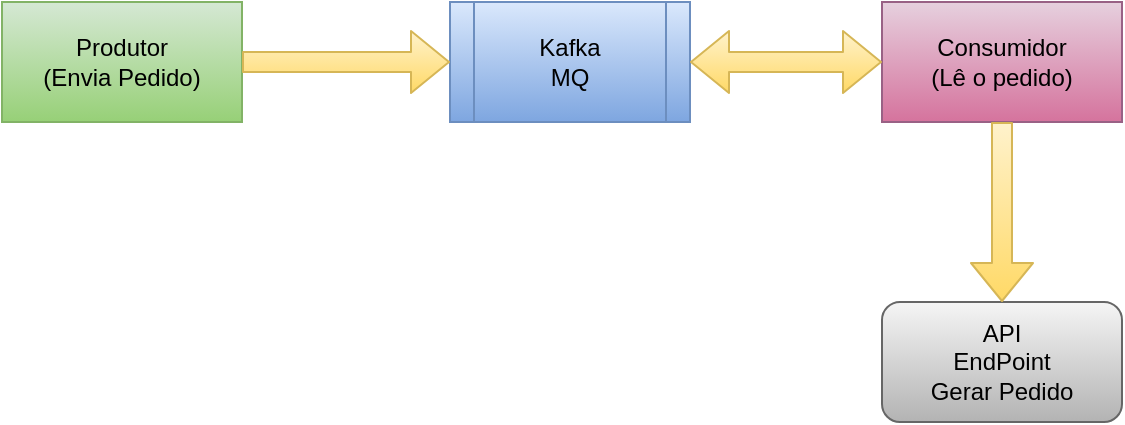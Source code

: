 <mxfile version="13.6.6" type="device"><diagram id="mPxLINbiv6Q-U8gcfgkz" name="Page-1"><mxGraphModel dx="868" dy="492" grid="1" gridSize="10" guides="1" tooltips="1" connect="1" arrows="1" fold="1" page="1" pageScale="1" pageWidth="827" pageHeight="1169" math="0" shadow="0"><root><mxCell id="0"/><mxCell id="1" parent="0"/><mxCell id="jYugvJzfKT2eT2l0-WbQ-1" value="Kafka&lt;br&gt;MQ" style="shape=process;whiteSpace=wrap;html=1;backgroundOutline=1;gradientColor=#7ea6e0;fillColor=#dae8fc;strokeColor=#6c8ebf;" vertex="1" parent="1"><mxGeometry x="354" y="40" width="120" height="60" as="geometry"/></mxCell><mxCell id="jYugvJzfKT2eT2l0-WbQ-2" value="Produtor&lt;br&gt;(Envia Pedido)" style="rounded=0;whiteSpace=wrap;html=1;gradientColor=#97d077;fillColor=#d5e8d4;strokeColor=#82b366;" vertex="1" parent="1"><mxGeometry x="130" y="40" width="120" height="60" as="geometry"/></mxCell><mxCell id="jYugvJzfKT2eT2l0-WbQ-3" value="" style="shape=flexArrow;endArrow=classic;html=1;exitX=1;exitY=0.5;exitDx=0;exitDy=0;entryX=0;entryY=0.5;entryDx=0;entryDy=0;gradientColor=#ffd966;fillColor=#fff2cc;strokeColor=#d6b656;" edge="1" parent="1" source="jYugvJzfKT2eT2l0-WbQ-2" target="jYugvJzfKT2eT2l0-WbQ-1"><mxGeometry width="50" height="50" relative="1" as="geometry"><mxPoint x="390" y="270" as="sourcePoint"/><mxPoint x="440" y="220" as="targetPoint"/></mxGeometry></mxCell><mxCell id="jYugvJzfKT2eT2l0-WbQ-4" value="Consumidor&lt;br&gt;(Lê o pedido)" style="rounded=0;whiteSpace=wrap;html=1;gradientColor=#d5739d;fillColor=#e6d0de;strokeColor=#996185;" vertex="1" parent="1"><mxGeometry x="570" y="40" width="120" height="60" as="geometry"/></mxCell><mxCell id="jYugvJzfKT2eT2l0-WbQ-5" value="" style="shape=flexArrow;endArrow=classic;startArrow=classic;html=1;exitX=1;exitY=0.5;exitDx=0;exitDy=0;entryX=0;entryY=0.5;entryDx=0;entryDy=0;gradientColor=#ffd966;fillColor=#fff2cc;strokeColor=#d6b656;" edge="1" parent="1" source="jYugvJzfKT2eT2l0-WbQ-1" target="jYugvJzfKT2eT2l0-WbQ-4"><mxGeometry width="50" height="50" relative="1" as="geometry"><mxPoint x="390" y="260" as="sourcePoint"/><mxPoint x="440" y="210" as="targetPoint"/></mxGeometry></mxCell><mxCell id="jYugvJzfKT2eT2l0-WbQ-6" value="API&lt;br&gt;EndPoint&lt;br&gt;Gerar Pedido" style="rounded=1;whiteSpace=wrap;html=1;gradientColor=#b3b3b3;fillColor=#f5f5f5;strokeColor=#666666;" vertex="1" parent="1"><mxGeometry x="570" y="190" width="120" height="60" as="geometry"/></mxCell><mxCell id="jYugvJzfKT2eT2l0-WbQ-7" value="" style="shape=flexArrow;endArrow=classic;html=1;exitX=0.5;exitY=1;exitDx=0;exitDy=0;entryX=0.5;entryY=0;entryDx=0;entryDy=0;gradientColor=#ffd966;fillColor=#fff2cc;strokeColor=#d6b656;" edge="1" parent="1" source="jYugvJzfKT2eT2l0-WbQ-4" target="jYugvJzfKT2eT2l0-WbQ-6"><mxGeometry width="50" height="50" relative="1" as="geometry"><mxPoint x="390" y="250" as="sourcePoint"/><mxPoint x="440" y="200" as="targetPoint"/></mxGeometry></mxCell></root></mxGraphModel></diagram></mxfile>